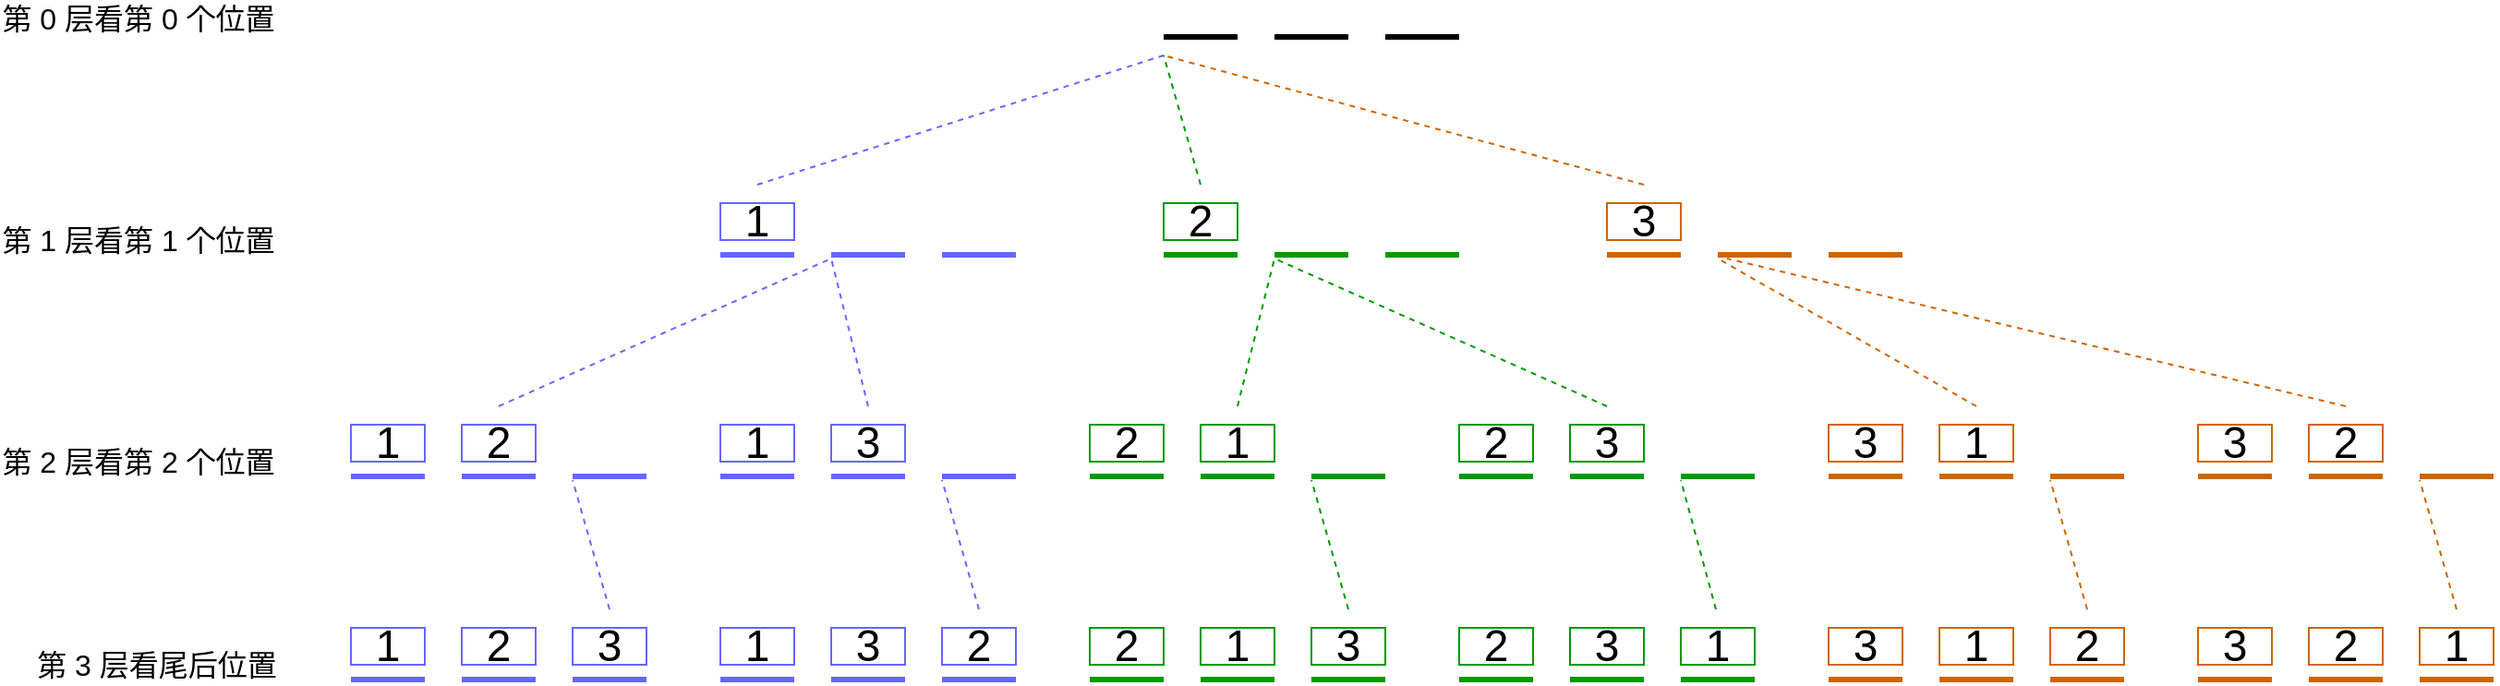 <mxfile version="12.2.4" pages="1"><diagram id="dRi1S59IvuNzfyk4pXI2" name="Page-1"><mxGraphModel dx="1665" dy="718" grid="1" gridSize="10" guides="1" tooltips="1" connect="1" arrows="1" fold="1" page="1" pageScale="1" pageWidth="1654" pageHeight="1169" math="0" shadow="0"><root><mxCell id="0"/><mxCell id="1" parent="0"/><mxCell id="3" value="" style="endArrow=none;html=1;strokeWidth=3;" parent="1" edge="1"><mxGeometry width="50" height="50" relative="1" as="geometry"><mxPoint x="760" y="120" as="sourcePoint"/><mxPoint x="720" y="120" as="targetPoint"/></mxGeometry></mxCell><mxCell id="5" value="" style="endArrow=none;html=1;strokeWidth=3;" parent="1" edge="1"><mxGeometry width="50" height="50" relative="1" as="geometry"><mxPoint x="780" y="120" as="sourcePoint"/><mxPoint x="820" y="120" as="targetPoint"/></mxGeometry></mxCell><mxCell id="6" value="" style="endArrow=none;html=1;strokeWidth=3;" parent="1" edge="1"><mxGeometry width="50" height="50" relative="1" as="geometry"><mxPoint x="840" y="120" as="sourcePoint"/><mxPoint x="880" y="120" as="targetPoint"/></mxGeometry></mxCell><mxCell id="7" value="" style="endArrow=none;html=1;strokeWidth=3;strokeColor=#6666FF;" parent="1" edge="1"><mxGeometry width="50" height="50" relative="1" as="geometry"><mxPoint x="520" y="238" as="sourcePoint"/><mxPoint x="480" y="238" as="targetPoint"/></mxGeometry></mxCell><mxCell id="8" value="" style="endArrow=none;html=1;strokeWidth=3;strokeColor=#6666FF;" parent="1" edge="1"><mxGeometry width="50" height="50" relative="1" as="geometry"><mxPoint x="540" y="238" as="sourcePoint"/><mxPoint x="580" y="238" as="targetPoint"/></mxGeometry></mxCell><mxCell id="9" value="" style="endArrow=none;html=1;strokeWidth=3;strokeColor=#6666FF;" parent="1" edge="1"><mxGeometry width="50" height="50" relative="1" as="geometry"><mxPoint x="600" y="238" as="sourcePoint"/><mxPoint x="640" y="238" as="targetPoint"/></mxGeometry></mxCell><mxCell id="10" value="" style="endArrow=none;html=1;strokeWidth=3;strokeColor=#009900;" parent="1" edge="1"><mxGeometry width="50" height="50" relative="1" as="geometry"><mxPoint x="760" y="238" as="sourcePoint"/><mxPoint x="720" y="238" as="targetPoint"/></mxGeometry></mxCell><mxCell id="11" value="" style="endArrow=none;html=1;strokeWidth=3;strokeColor=#009900;" parent="1" edge="1"><mxGeometry width="50" height="50" relative="1" as="geometry"><mxPoint x="780" y="238" as="sourcePoint"/><mxPoint x="820" y="238" as="targetPoint"/></mxGeometry></mxCell><mxCell id="12" value="" style="endArrow=none;html=1;strokeWidth=3;strokeColor=#009900;" parent="1" edge="1"><mxGeometry width="50" height="50" relative="1" as="geometry"><mxPoint x="840" y="238" as="sourcePoint"/><mxPoint x="880" y="238" as="targetPoint"/></mxGeometry></mxCell><mxCell id="13" value="" style="endArrow=none;html=1;strokeWidth=3;strokeColor=#CC6600;" parent="1" edge="1"><mxGeometry width="50" height="50" relative="1" as="geometry"><mxPoint x="1000" y="238" as="sourcePoint"/><mxPoint x="960" y="238" as="targetPoint"/></mxGeometry></mxCell><mxCell id="14" value="" style="endArrow=none;html=1;strokeWidth=3;strokeColor=#CC6600;" parent="1" edge="1"><mxGeometry width="50" height="50" relative="1" as="geometry"><mxPoint x="1020" y="238" as="sourcePoint"/><mxPoint x="1060" y="238" as="targetPoint"/></mxGeometry></mxCell><mxCell id="15" value="" style="endArrow=none;html=1;strokeWidth=3;strokeColor=#CC6600;" parent="1" edge="1"><mxGeometry width="50" height="50" relative="1" as="geometry"><mxPoint x="1080" y="238" as="sourcePoint"/><mxPoint x="1120" y="238" as="targetPoint"/></mxGeometry></mxCell><mxCell id="16" value="" style="endArrow=none;dashed=1;html=1;strokeWidth=1;strokeColor=#6666FF;" parent="1" edge="1"><mxGeometry width="50" height="50" relative="1" as="geometry"><mxPoint x="500" y="200" as="sourcePoint"/><mxPoint x="720" y="130" as="targetPoint"/></mxGeometry></mxCell><mxCell id="17" value="" style="endArrow=none;dashed=1;html=1;strokeWidth=1;strokeColor=#009900;" parent="1" edge="1"><mxGeometry width="50" height="50" relative="1" as="geometry"><mxPoint x="740" y="200" as="sourcePoint"/><mxPoint x="720" y="130" as="targetPoint"/></mxGeometry></mxCell><mxCell id="18" value="" style="endArrow=none;dashed=1;html=1;strokeWidth=1;strokeColor=#CC6600;" parent="1" edge="1"><mxGeometry width="50" height="50" relative="1" as="geometry"><mxPoint x="980" y="200" as="sourcePoint"/><mxPoint x="720" y="130" as="targetPoint"/></mxGeometry></mxCell><mxCell id="19" value="&lt;font style=&quot;font-size: 24px&quot;&gt;1&lt;/font&gt;" style="text;html=1;strokeColor=#6666FF;fillColor=none;align=center;verticalAlign=middle;whiteSpace=wrap;rounded=0;" parent="1" vertex="1"><mxGeometry x="480" y="210" width="40" height="20" as="geometry"/></mxCell><mxCell id="21" value="&lt;font style=&quot;font-size: 24px&quot;&gt;2&lt;/font&gt;" style="text;html=1;strokeColor=#009900;fillColor=none;align=center;verticalAlign=middle;whiteSpace=wrap;rounded=0;" parent="1" vertex="1"><mxGeometry x="720" y="210" width="40" height="20" as="geometry"/></mxCell><mxCell id="22" value="&lt;font style=&quot;font-size: 24px&quot;&gt;3&lt;/font&gt;" style="text;html=1;strokeColor=#CC6600;fillColor=none;align=center;verticalAlign=middle;whiteSpace=wrap;rounded=0;" parent="1" vertex="1"><mxGeometry x="960" y="210" width="40" height="20" as="geometry"/></mxCell><mxCell id="23" value="" style="endArrow=none;html=1;strokeWidth=3;strokeColor=#6666FF;" parent="1" edge="1"><mxGeometry width="50" height="50" relative="1" as="geometry"><mxPoint x="320" y="358" as="sourcePoint"/><mxPoint x="280" y="358" as="targetPoint"/></mxGeometry></mxCell><mxCell id="24" value="" style="endArrow=none;html=1;strokeWidth=3;strokeColor=#6666FF;" parent="1" edge="1"><mxGeometry width="50" height="50" relative="1" as="geometry"><mxPoint x="340" y="358" as="sourcePoint"/><mxPoint x="380" y="358" as="targetPoint"/></mxGeometry></mxCell><mxCell id="25" value="" style="endArrow=none;html=1;strokeWidth=3;strokeColor=#6666FF;" parent="1" edge="1"><mxGeometry width="50" height="50" relative="1" as="geometry"><mxPoint x="400" y="358" as="sourcePoint"/><mxPoint x="440" y="358" as="targetPoint"/></mxGeometry></mxCell><mxCell id="26" value="&lt;font style=&quot;font-size: 24px&quot;&gt;1&lt;/font&gt;" style="text;html=1;strokeColor=#6666FF;fillColor=none;align=center;verticalAlign=middle;whiteSpace=wrap;rounded=0;" parent="1" vertex="1"><mxGeometry x="280" y="330" width="40" height="20" as="geometry"/></mxCell><mxCell id="27" value="&lt;font style=&quot;font-size: 24px&quot;&gt;2&lt;/font&gt;" style="text;html=1;strokeColor=#6666FF;fillColor=none;align=center;verticalAlign=middle;whiteSpace=wrap;rounded=0;" parent="1" vertex="1"><mxGeometry x="340" y="330" width="40" height="20" as="geometry"/></mxCell><mxCell id="33" value="" style="endArrow=none;html=1;strokeWidth=3;strokeColor=#6666FF;" parent="1" edge="1"><mxGeometry width="50" height="50" relative="1" as="geometry"><mxPoint x="320" y="468" as="sourcePoint"/><mxPoint x="280" y="468" as="targetPoint"/></mxGeometry></mxCell><mxCell id="34" value="" style="endArrow=none;html=1;strokeWidth=3;strokeColor=#6666FF;" parent="1" edge="1"><mxGeometry width="50" height="50" relative="1" as="geometry"><mxPoint x="340" y="468" as="sourcePoint"/><mxPoint x="380" y="468" as="targetPoint"/></mxGeometry></mxCell><mxCell id="35" value="" style="endArrow=none;html=1;strokeWidth=3;strokeColor=#6666FF;" parent="1" edge="1"><mxGeometry width="50" height="50" relative="1" as="geometry"><mxPoint x="400" y="468" as="sourcePoint"/><mxPoint x="440" y="468" as="targetPoint"/></mxGeometry></mxCell><mxCell id="36" value="&lt;font style=&quot;font-size: 24px&quot;&gt;1&lt;/font&gt;" style="text;html=1;strokeColor=#6666FF;fillColor=none;align=center;verticalAlign=middle;whiteSpace=wrap;rounded=0;" parent="1" vertex="1"><mxGeometry x="280" y="440" width="40" height="20" as="geometry"/></mxCell><mxCell id="37" value="&lt;font style=&quot;font-size: 24px&quot;&gt;2&lt;/font&gt;" style="text;html=1;strokeColor=#6666FF;fillColor=none;align=center;verticalAlign=middle;whiteSpace=wrap;rounded=0;" parent="1" vertex="1"><mxGeometry x="340" y="440" width="40" height="20" as="geometry"/></mxCell><mxCell id="38" value="&lt;font style=&quot;font-size: 24px&quot;&gt;3&lt;/font&gt;" style="text;html=1;strokeColor=#6666FF;fillColor=none;align=center;verticalAlign=middle;whiteSpace=wrap;rounded=0;" parent="1" vertex="1"><mxGeometry x="400" y="440" width="40" height="20" as="geometry"/></mxCell><mxCell id="39" value="" style="endArrow=none;dashed=1;html=1;strokeWidth=1;strokeColor=#6666FF;" parent="1" edge="1"><mxGeometry width="50" height="50" relative="1" as="geometry"><mxPoint x="420" y="430" as="sourcePoint"/><mxPoint x="400" y="360" as="targetPoint"/></mxGeometry></mxCell><mxCell id="40" value="" style="endArrow=none;dashed=1;html=1;strokeWidth=1;strokeColor=#6666FF;" parent="1" edge="1"><mxGeometry width="50" height="50" relative="1" as="geometry"><mxPoint x="360" y="320" as="sourcePoint"/><mxPoint x="540" y="240" as="targetPoint"/></mxGeometry></mxCell><mxCell id="41" value="" style="endArrow=none;html=1;strokeWidth=3;strokeColor=#6666FF;" parent="1" edge="1"><mxGeometry width="50" height="50" relative="1" as="geometry"><mxPoint x="520" y="358" as="sourcePoint"/><mxPoint x="480" y="358" as="targetPoint"/></mxGeometry></mxCell><mxCell id="42" value="" style="endArrow=none;html=1;strokeWidth=3;strokeColor=#6666FF;" parent="1" edge="1"><mxGeometry width="50" height="50" relative="1" as="geometry"><mxPoint x="540" y="358" as="sourcePoint"/><mxPoint x="580" y="358" as="targetPoint"/></mxGeometry></mxCell><mxCell id="43" value="" style="endArrow=none;html=1;strokeWidth=3;strokeColor=#6666FF;" parent="1" edge="1"><mxGeometry width="50" height="50" relative="1" as="geometry"><mxPoint x="600" y="358" as="sourcePoint"/><mxPoint x="640" y="358" as="targetPoint"/></mxGeometry></mxCell><mxCell id="44" value="&lt;font style=&quot;font-size: 24px&quot;&gt;1&lt;/font&gt;" style="text;html=1;strokeColor=#6666FF;fillColor=none;align=center;verticalAlign=middle;whiteSpace=wrap;rounded=0;" parent="1" vertex="1"><mxGeometry x="480" y="330" width="40" height="20" as="geometry"/></mxCell><mxCell id="45" value="&lt;font style=&quot;font-size: 24px&quot;&gt;3&lt;/font&gt;" style="text;html=1;strokeColor=#6666FF;fillColor=none;align=center;verticalAlign=middle;whiteSpace=wrap;rounded=0;" parent="1" vertex="1"><mxGeometry x="540" y="330" width="40" height="20" as="geometry"/></mxCell><mxCell id="46" value="" style="endArrow=none;dashed=1;html=1;strokeWidth=1;strokeColor=#6666FF;" parent="1" edge="1"><mxGeometry width="50" height="50" relative="1" as="geometry"><mxPoint x="560" y="320" as="sourcePoint"/><mxPoint x="540" y="240" as="targetPoint"/></mxGeometry></mxCell><mxCell id="47" value="" style="endArrow=none;html=1;strokeWidth=3;strokeColor=#6666FF;" parent="1" edge="1"><mxGeometry width="50" height="50" relative="1" as="geometry"><mxPoint x="520" y="468" as="sourcePoint"/><mxPoint x="480" y="468" as="targetPoint"/></mxGeometry></mxCell><mxCell id="48" value="" style="endArrow=none;html=1;strokeWidth=3;strokeColor=#6666FF;" parent="1" edge="1"><mxGeometry width="50" height="50" relative="1" as="geometry"><mxPoint x="540" y="468" as="sourcePoint"/><mxPoint x="580" y="468" as="targetPoint"/></mxGeometry></mxCell><mxCell id="49" value="" style="endArrow=none;html=1;strokeWidth=3;strokeColor=#6666FF;" parent="1" edge="1"><mxGeometry width="50" height="50" relative="1" as="geometry"><mxPoint x="600" y="468" as="sourcePoint"/><mxPoint x="640" y="468" as="targetPoint"/></mxGeometry></mxCell><mxCell id="50" value="&lt;font style=&quot;font-size: 24px&quot;&gt;1&lt;/font&gt;" style="text;html=1;strokeColor=#6666FF;fillColor=none;align=center;verticalAlign=middle;whiteSpace=wrap;rounded=0;" parent="1" vertex="1"><mxGeometry x="480" y="440" width="40" height="20" as="geometry"/></mxCell><mxCell id="51" value="&lt;font style=&quot;font-size: 24px&quot;&gt;3&lt;/font&gt;" style="text;html=1;strokeColor=#6666FF;fillColor=none;align=center;verticalAlign=middle;whiteSpace=wrap;rounded=0;" parent="1" vertex="1"><mxGeometry x="540" y="440" width="40" height="20" as="geometry"/></mxCell><mxCell id="52" value="&lt;font style=&quot;font-size: 24px&quot;&gt;2&lt;/font&gt;" style="text;html=1;strokeColor=#6666FF;fillColor=none;align=center;verticalAlign=middle;whiteSpace=wrap;rounded=0;" parent="1" vertex="1"><mxGeometry x="600" y="440" width="40" height="20" as="geometry"/></mxCell><mxCell id="53" value="" style="endArrow=none;dashed=1;html=1;strokeWidth=1;strokeColor=#6666FF;" parent="1" edge="1"><mxGeometry width="50" height="50" relative="1" as="geometry"><mxPoint x="620" y="430" as="sourcePoint"/><mxPoint x="600" y="360" as="targetPoint"/></mxGeometry></mxCell><mxCell id="54" value="" style="endArrow=none;html=1;strokeWidth=3;strokeColor=#009900;" parent="1" edge="1"><mxGeometry width="50" height="50" relative="1" as="geometry"><mxPoint x="720" y="358" as="sourcePoint"/><mxPoint x="680" y="358" as="targetPoint"/></mxGeometry></mxCell><mxCell id="55" value="" style="endArrow=none;html=1;strokeWidth=3;strokeColor=#009900;" parent="1" edge="1"><mxGeometry width="50" height="50" relative="1" as="geometry"><mxPoint x="740" y="358" as="sourcePoint"/><mxPoint x="780" y="358" as="targetPoint"/></mxGeometry></mxCell><mxCell id="56" value="" style="endArrow=none;html=1;strokeWidth=3;strokeColor=#009900;" parent="1" edge="1"><mxGeometry width="50" height="50" relative="1" as="geometry"><mxPoint x="800" y="358" as="sourcePoint"/><mxPoint x="840" y="358" as="targetPoint"/></mxGeometry></mxCell><mxCell id="57" value="&lt;font style=&quot;font-size: 24px&quot;&gt;2&lt;/font&gt;" style="text;html=1;strokeColor=#009900;fillColor=none;align=center;verticalAlign=middle;whiteSpace=wrap;rounded=0;" parent="1" vertex="1"><mxGeometry x="680" y="330" width="40" height="20" as="geometry"/></mxCell><mxCell id="58" value="&lt;font style=&quot;font-size: 24px&quot;&gt;1&lt;/font&gt;" style="text;html=1;strokeColor=#009900;fillColor=none;align=center;verticalAlign=middle;whiteSpace=wrap;rounded=0;" parent="1" vertex="1"><mxGeometry x="740" y="330" width="40" height="20" as="geometry"/></mxCell><mxCell id="59" value="" style="endArrow=none;html=1;strokeWidth=3;strokeColor=#009900;" parent="1" edge="1"><mxGeometry width="50" height="50" relative="1" as="geometry"><mxPoint x="720" y="468" as="sourcePoint"/><mxPoint x="680" y="468" as="targetPoint"/></mxGeometry></mxCell><mxCell id="60" value="" style="endArrow=none;html=1;strokeWidth=3;strokeColor=#009900;" parent="1" edge="1"><mxGeometry width="50" height="50" relative="1" as="geometry"><mxPoint x="740" y="468" as="sourcePoint"/><mxPoint x="780" y="468" as="targetPoint"/></mxGeometry></mxCell><mxCell id="61" value="" style="endArrow=none;html=1;strokeWidth=3;strokeColor=#009900;" parent="1" edge="1"><mxGeometry width="50" height="50" relative="1" as="geometry"><mxPoint x="800" y="468" as="sourcePoint"/><mxPoint x="840" y="468" as="targetPoint"/></mxGeometry></mxCell><mxCell id="62" value="&lt;font style=&quot;font-size: 24px&quot;&gt;2&lt;/font&gt;" style="text;html=1;strokeColor=#009900;fillColor=none;align=center;verticalAlign=middle;whiteSpace=wrap;rounded=0;" parent="1" vertex="1"><mxGeometry x="680" y="440" width="40" height="20" as="geometry"/></mxCell><mxCell id="63" value="&lt;font style=&quot;font-size: 24px&quot;&gt;1&lt;/font&gt;" style="text;html=1;strokeColor=#009900;fillColor=none;align=center;verticalAlign=middle;whiteSpace=wrap;rounded=0;" parent="1" vertex="1"><mxGeometry x="740" y="440" width="40" height="20" as="geometry"/></mxCell><mxCell id="64" value="&lt;font style=&quot;font-size: 24px&quot;&gt;3&lt;/font&gt;" style="text;html=1;strokeColor=#009900;fillColor=none;align=center;verticalAlign=middle;whiteSpace=wrap;rounded=0;" parent="1" vertex="1"><mxGeometry x="800" y="440" width="40" height="20" as="geometry"/></mxCell><mxCell id="65" value="" style="endArrow=none;dashed=1;html=1;strokeWidth=1;strokeColor=#009900;" parent="1" edge="1"><mxGeometry width="50" height="50" relative="1" as="geometry"><mxPoint x="760" y="320" as="sourcePoint"/><mxPoint x="780" y="240" as="targetPoint"/></mxGeometry></mxCell><mxCell id="66" value="" style="endArrow=none;dashed=1;html=1;strokeWidth=1;strokeColor=#009900;" parent="1" edge="1"><mxGeometry width="50" height="50" relative="1" as="geometry"><mxPoint x="820" y="430" as="sourcePoint"/><mxPoint x="800" y="360" as="targetPoint"/></mxGeometry></mxCell><mxCell id="67" value="" style="endArrow=none;html=1;strokeWidth=3;strokeColor=#009900;" parent="1" edge="1"><mxGeometry width="50" height="50" relative="1" as="geometry"><mxPoint x="920" y="358" as="sourcePoint"/><mxPoint x="880" y="358" as="targetPoint"/></mxGeometry></mxCell><mxCell id="68" value="" style="endArrow=none;html=1;strokeWidth=3;strokeColor=#009900;" parent="1" edge="1"><mxGeometry width="50" height="50" relative="1" as="geometry"><mxPoint x="940" y="358" as="sourcePoint"/><mxPoint x="980" y="358" as="targetPoint"/></mxGeometry></mxCell><mxCell id="69" value="" style="endArrow=none;html=1;strokeWidth=3;strokeColor=#009900;" parent="1" edge="1"><mxGeometry width="50" height="50" relative="1" as="geometry"><mxPoint x="1000" y="358" as="sourcePoint"/><mxPoint x="1040" y="358" as="targetPoint"/></mxGeometry></mxCell><mxCell id="70" value="&lt;font style=&quot;font-size: 24px&quot;&gt;2&lt;/font&gt;" style="text;html=1;strokeColor=#009900;fillColor=none;align=center;verticalAlign=middle;whiteSpace=wrap;rounded=0;" parent="1" vertex="1"><mxGeometry x="880" y="330" width="40" height="20" as="geometry"/></mxCell><mxCell id="71" value="&lt;font style=&quot;font-size: 24px&quot;&gt;3&lt;/font&gt;" style="text;html=1;strokeColor=#009900;fillColor=none;align=center;verticalAlign=middle;whiteSpace=wrap;rounded=0;" parent="1" vertex="1"><mxGeometry x="940" y="330" width="40" height="20" as="geometry"/></mxCell><mxCell id="73" value="" style="endArrow=none;html=1;strokeWidth=3;strokeColor=#009900;" parent="1" edge="1"><mxGeometry width="50" height="50" relative="1" as="geometry"><mxPoint x="920" y="468" as="sourcePoint"/><mxPoint x="880" y="468" as="targetPoint"/></mxGeometry></mxCell><mxCell id="74" value="" style="endArrow=none;html=1;strokeWidth=3;strokeColor=#009900;" parent="1" edge="1"><mxGeometry width="50" height="50" relative="1" as="geometry"><mxPoint x="940" y="468" as="sourcePoint"/><mxPoint x="980" y="468" as="targetPoint"/></mxGeometry></mxCell><mxCell id="75" value="" style="endArrow=none;html=1;strokeWidth=3;strokeColor=#009900;" parent="1" edge="1"><mxGeometry width="50" height="50" relative="1" as="geometry"><mxPoint x="1000" y="468" as="sourcePoint"/><mxPoint x="1040" y="468" as="targetPoint"/></mxGeometry></mxCell><mxCell id="76" value="&lt;font style=&quot;font-size: 24px&quot;&gt;2&lt;/font&gt;" style="text;html=1;strokeColor=#009900;fillColor=none;align=center;verticalAlign=middle;whiteSpace=wrap;rounded=0;" parent="1" vertex="1"><mxGeometry x="880" y="440" width="40" height="20" as="geometry"/></mxCell><mxCell id="77" value="&lt;font style=&quot;font-size: 24px&quot;&gt;3&lt;/font&gt;" style="text;html=1;strokeColor=#009900;fillColor=none;align=center;verticalAlign=middle;whiteSpace=wrap;rounded=0;" parent="1" vertex="1"><mxGeometry x="940" y="440" width="40" height="20" as="geometry"/></mxCell><mxCell id="78" value="&lt;font style=&quot;font-size: 24px&quot;&gt;1&lt;/font&gt;" style="text;html=1;strokeColor=#009900;fillColor=none;align=center;verticalAlign=middle;whiteSpace=wrap;rounded=0;" parent="1" vertex="1"><mxGeometry x="1000" y="440" width="40" height="20" as="geometry"/></mxCell><mxCell id="79" value="" style="endArrow=none;dashed=1;html=1;strokeWidth=1;strokeColor=#009900;" parent="1" edge="1"><mxGeometry width="50" height="50" relative="1" as="geometry"><mxPoint x="960" y="320" as="sourcePoint"/><mxPoint x="780" y="240" as="targetPoint"/></mxGeometry></mxCell><mxCell id="80" value="" style="endArrow=none;dashed=1;html=1;strokeWidth=1;strokeColor=#009900;" parent="1" edge="1"><mxGeometry width="50" height="50" relative="1" as="geometry"><mxPoint x="1019" y="430" as="sourcePoint"/><mxPoint x="1000" y="360" as="targetPoint"/></mxGeometry></mxCell><mxCell id="81" value="" style="endArrow=none;html=1;strokeWidth=3;strokeColor=#CC6600;" parent="1" edge="1"><mxGeometry width="50" height="50" relative="1" as="geometry"><mxPoint x="1120" y="358" as="sourcePoint"/><mxPoint x="1080" y="358" as="targetPoint"/></mxGeometry></mxCell><mxCell id="82" value="" style="endArrow=none;html=1;strokeWidth=3;strokeColor=#CC6600;" parent="1" edge="1"><mxGeometry width="50" height="50" relative="1" as="geometry"><mxPoint x="1140" y="358" as="sourcePoint"/><mxPoint x="1180" y="358" as="targetPoint"/></mxGeometry></mxCell><mxCell id="83" value="" style="endArrow=none;html=1;strokeWidth=3;strokeColor=#CC6600;" parent="1" edge="1"><mxGeometry width="50" height="50" relative="1" as="geometry"><mxPoint x="1200" y="358" as="sourcePoint"/><mxPoint x="1240" y="358" as="targetPoint"/></mxGeometry></mxCell><mxCell id="84" value="&lt;font style=&quot;font-size: 24px&quot;&gt;3&lt;/font&gt;" style="text;html=1;strokeColor=#CC6600;fillColor=none;align=center;verticalAlign=middle;whiteSpace=wrap;rounded=0;" parent="1" vertex="1"><mxGeometry x="1080" y="330" width="40" height="20" as="geometry"/></mxCell><mxCell id="85" value="&lt;font style=&quot;font-size: 24px&quot;&gt;1&lt;/font&gt;" style="text;html=1;strokeColor=#CC6600;fillColor=none;align=center;verticalAlign=middle;whiteSpace=wrap;rounded=0;" parent="1" vertex="1"><mxGeometry x="1140" y="330" width="40" height="20" as="geometry"/></mxCell><mxCell id="86" value="" style="endArrow=none;html=1;strokeWidth=3;strokeColor=#CC6600;" parent="1" edge="1"><mxGeometry width="50" height="50" relative="1" as="geometry"><mxPoint x="1320" y="358" as="sourcePoint"/><mxPoint x="1280" y="358" as="targetPoint"/></mxGeometry></mxCell><mxCell id="87" value="" style="endArrow=none;html=1;strokeWidth=3;strokeColor=#CC6600;" parent="1" edge="1"><mxGeometry width="50" height="50" relative="1" as="geometry"><mxPoint x="1340" y="358" as="sourcePoint"/><mxPoint x="1380" y="358" as="targetPoint"/></mxGeometry></mxCell><mxCell id="88" value="" style="endArrow=none;html=1;strokeWidth=3;strokeColor=#CC6600;" parent="1" edge="1"><mxGeometry width="50" height="50" relative="1" as="geometry"><mxPoint x="1400" y="358" as="sourcePoint"/><mxPoint x="1440" y="358" as="targetPoint"/></mxGeometry></mxCell><mxCell id="89" value="&lt;font style=&quot;font-size: 24px&quot;&gt;3&lt;/font&gt;" style="text;html=1;strokeColor=#CC6600;fillColor=none;align=center;verticalAlign=middle;whiteSpace=wrap;rounded=0;" parent="1" vertex="1"><mxGeometry x="1280" y="330" width="40" height="20" as="geometry"/></mxCell><mxCell id="90" value="&lt;font style=&quot;font-size: 24px&quot;&gt;2&lt;/font&gt;" style="text;html=1;strokeColor=#CC6600;fillColor=none;align=center;verticalAlign=middle;whiteSpace=wrap;rounded=0;" parent="1" vertex="1"><mxGeometry x="1340" y="330" width="40" height="20" as="geometry"/></mxCell><mxCell id="91" value="" style="endArrow=none;html=1;strokeWidth=3;strokeColor=#CC6600;" parent="1" edge="1"><mxGeometry width="50" height="50" relative="1" as="geometry"><mxPoint x="1120" y="468" as="sourcePoint"/><mxPoint x="1080" y="468" as="targetPoint"/></mxGeometry></mxCell><mxCell id="92" value="" style="endArrow=none;html=1;strokeWidth=3;strokeColor=#CC6600;" parent="1" edge="1"><mxGeometry width="50" height="50" relative="1" as="geometry"><mxPoint x="1140" y="468" as="sourcePoint"/><mxPoint x="1180" y="468" as="targetPoint"/></mxGeometry></mxCell><mxCell id="93" value="" style="endArrow=none;html=1;strokeWidth=3;strokeColor=#CC6600;" parent="1" edge="1"><mxGeometry width="50" height="50" relative="1" as="geometry"><mxPoint x="1200" y="468" as="sourcePoint"/><mxPoint x="1240" y="468" as="targetPoint"/></mxGeometry></mxCell><mxCell id="94" value="&lt;font style=&quot;font-size: 24px&quot;&gt;3&lt;/font&gt;" style="text;html=1;strokeColor=#CC6600;fillColor=none;align=center;verticalAlign=middle;whiteSpace=wrap;rounded=0;" parent="1" vertex="1"><mxGeometry x="1080" y="440" width="40" height="20" as="geometry"/></mxCell><mxCell id="95" value="&lt;font style=&quot;font-size: 24px&quot;&gt;1&lt;/font&gt;" style="text;html=1;strokeColor=#CC6600;fillColor=none;align=center;verticalAlign=middle;whiteSpace=wrap;rounded=0;" parent="1" vertex="1"><mxGeometry x="1140" y="440" width="40" height="20" as="geometry"/></mxCell><mxCell id="96" value="" style="endArrow=none;html=1;strokeWidth=3;strokeColor=#CC6600;" parent="1" edge="1"><mxGeometry width="50" height="50" relative="1" as="geometry"><mxPoint x="1320" y="468" as="sourcePoint"/><mxPoint x="1280" y="468" as="targetPoint"/></mxGeometry></mxCell><mxCell id="97" value="" style="endArrow=none;html=1;strokeWidth=3;strokeColor=#CC6600;" parent="1" edge="1"><mxGeometry width="50" height="50" relative="1" as="geometry"><mxPoint x="1340" y="468" as="sourcePoint"/><mxPoint x="1380" y="468" as="targetPoint"/></mxGeometry></mxCell><mxCell id="98" value="" style="endArrow=none;html=1;strokeWidth=3;strokeColor=#CC6600;" parent="1" edge="1"><mxGeometry width="50" height="50" relative="1" as="geometry"><mxPoint x="1400" y="468" as="sourcePoint"/><mxPoint x="1440" y="468" as="targetPoint"/></mxGeometry></mxCell><mxCell id="99" value="&lt;font style=&quot;font-size: 24px&quot;&gt;3&lt;/font&gt;" style="text;html=1;strokeColor=#CC6600;fillColor=none;align=center;verticalAlign=middle;whiteSpace=wrap;rounded=0;" parent="1" vertex="1"><mxGeometry x="1280" y="440" width="40" height="20" as="geometry"/></mxCell><mxCell id="100" value="&lt;font style=&quot;font-size: 24px&quot;&gt;2&lt;/font&gt;" style="text;html=1;strokeColor=#CC6600;fillColor=none;align=center;verticalAlign=middle;whiteSpace=wrap;rounded=0;" parent="1" vertex="1"><mxGeometry x="1340" y="440" width="40" height="20" as="geometry"/></mxCell><mxCell id="101" value="&lt;font style=&quot;font-size: 24px&quot;&gt;2&lt;/font&gt;" style="text;html=1;strokeColor=#CC6600;fillColor=none;align=center;verticalAlign=middle;whiteSpace=wrap;rounded=0;" parent="1" vertex="1"><mxGeometry x="1200" y="440" width="40" height="20" as="geometry"/></mxCell><mxCell id="102" value="&lt;font style=&quot;font-size: 24px&quot;&gt;1&lt;/font&gt;" style="text;html=1;strokeColor=#CC6600;fillColor=none;align=center;verticalAlign=middle;whiteSpace=wrap;rounded=0;" parent="1" vertex="1"><mxGeometry x="1400" y="440" width="40" height="20" as="geometry"/></mxCell><mxCell id="103" value="" style="endArrow=none;dashed=1;html=1;strokeWidth=1;strokeColor=#CC6600;" parent="1" edge="1"><mxGeometry width="50" height="50" relative="1" as="geometry"><mxPoint x="1220" y="430" as="sourcePoint"/><mxPoint x="1200" y="360" as="targetPoint"/></mxGeometry></mxCell><mxCell id="104" value="" style="endArrow=none;dashed=1;html=1;strokeWidth=1;strokeColor=#CC6600;" parent="1" edge="1"><mxGeometry width="50" height="50" relative="1" as="geometry"><mxPoint x="1420" y="430" as="sourcePoint"/><mxPoint x="1400" y="360" as="targetPoint"/></mxGeometry></mxCell><mxCell id="105" value="" style="endArrow=none;dashed=1;html=1;strokeWidth=1;strokeColor=#CC6600;" parent="1" edge="1"><mxGeometry width="50" height="50" relative="1" as="geometry"><mxPoint x="1160" y="320" as="sourcePoint"/><mxPoint x="1020" y="240" as="targetPoint"/></mxGeometry></mxCell><mxCell id="106" value="" style="endArrow=none;dashed=1;html=1;strokeWidth=1;strokeColor=#CC6600;" parent="1" edge="1"><mxGeometry width="50" height="50" relative="1" as="geometry"><mxPoint x="1360" y="320" as="sourcePoint"/><mxPoint x="1025" y="240" as="targetPoint"/></mxGeometry></mxCell><mxCell id="107" value="&lt;font style=&quot;font-size: 16px&quot;&gt;第 0 层看第 0 个位置&lt;/font&gt;" style="text;html=1;strokeColor=none;fillColor=none;align=center;verticalAlign=middle;whiteSpace=wrap;rounded=0;" parent="1" vertex="1"><mxGeometry x="90" y="100" width="150" height="20" as="geometry"/></mxCell><mxCell id="108" value="&lt;font style=&quot;font-size: 16px&quot;&gt;第 1 层看第 1 个位置&lt;/font&gt;" style="text;html=1;strokeColor=none;fillColor=none;align=center;verticalAlign=middle;whiteSpace=wrap;rounded=0;" parent="1" vertex="1"><mxGeometry x="90" y="220" width="150" height="20" as="geometry"/></mxCell><mxCell id="111" value="&lt;font style=&quot;font-size: 16px&quot;&gt;第 2 层看第 2 个位置&lt;/font&gt;" style="text;html=1;strokeColor=none;fillColor=none;align=center;verticalAlign=middle;whiteSpace=wrap;rounded=0;" parent="1" vertex="1"><mxGeometry x="90" y="340" width="150" height="20" as="geometry"/></mxCell><mxCell id="112" value="&lt;font style=&quot;font-size: 16px&quot;&gt;第 3 层看尾后位置&lt;/font&gt;" style="text;html=1;strokeColor=none;fillColor=none;align=center;verticalAlign=middle;whiteSpace=wrap;rounded=0;" parent="1" vertex="1"><mxGeometry x="100" y="450" width="150" height="20" as="geometry"/></mxCell></root></mxGraphModel></diagram></mxfile>